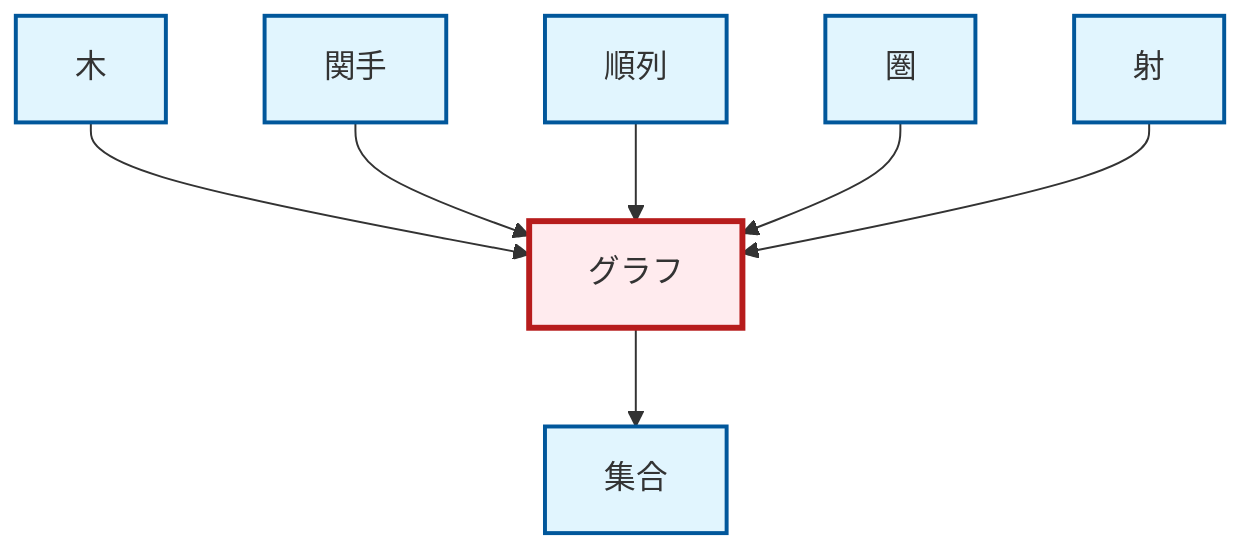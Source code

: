 graph TD
    classDef definition fill:#e1f5fe,stroke:#01579b,stroke-width:2px
    classDef theorem fill:#f3e5f5,stroke:#4a148c,stroke-width:2px
    classDef axiom fill:#fff3e0,stroke:#e65100,stroke-width:2px
    classDef example fill:#e8f5e9,stroke:#1b5e20,stroke-width:2px
    classDef current fill:#ffebee,stroke:#b71c1c,stroke-width:3px
    def-category["圏"]:::definition
    def-set["集合"]:::definition
    def-permutation["順列"]:::definition
    def-functor["関手"]:::definition
    def-morphism["射"]:::definition
    def-tree["木"]:::definition
    def-graph["グラフ"]:::definition
    def-tree --> def-graph
    def-graph --> def-set
    def-functor --> def-graph
    def-permutation --> def-graph
    def-category --> def-graph
    def-morphism --> def-graph
    class def-graph current